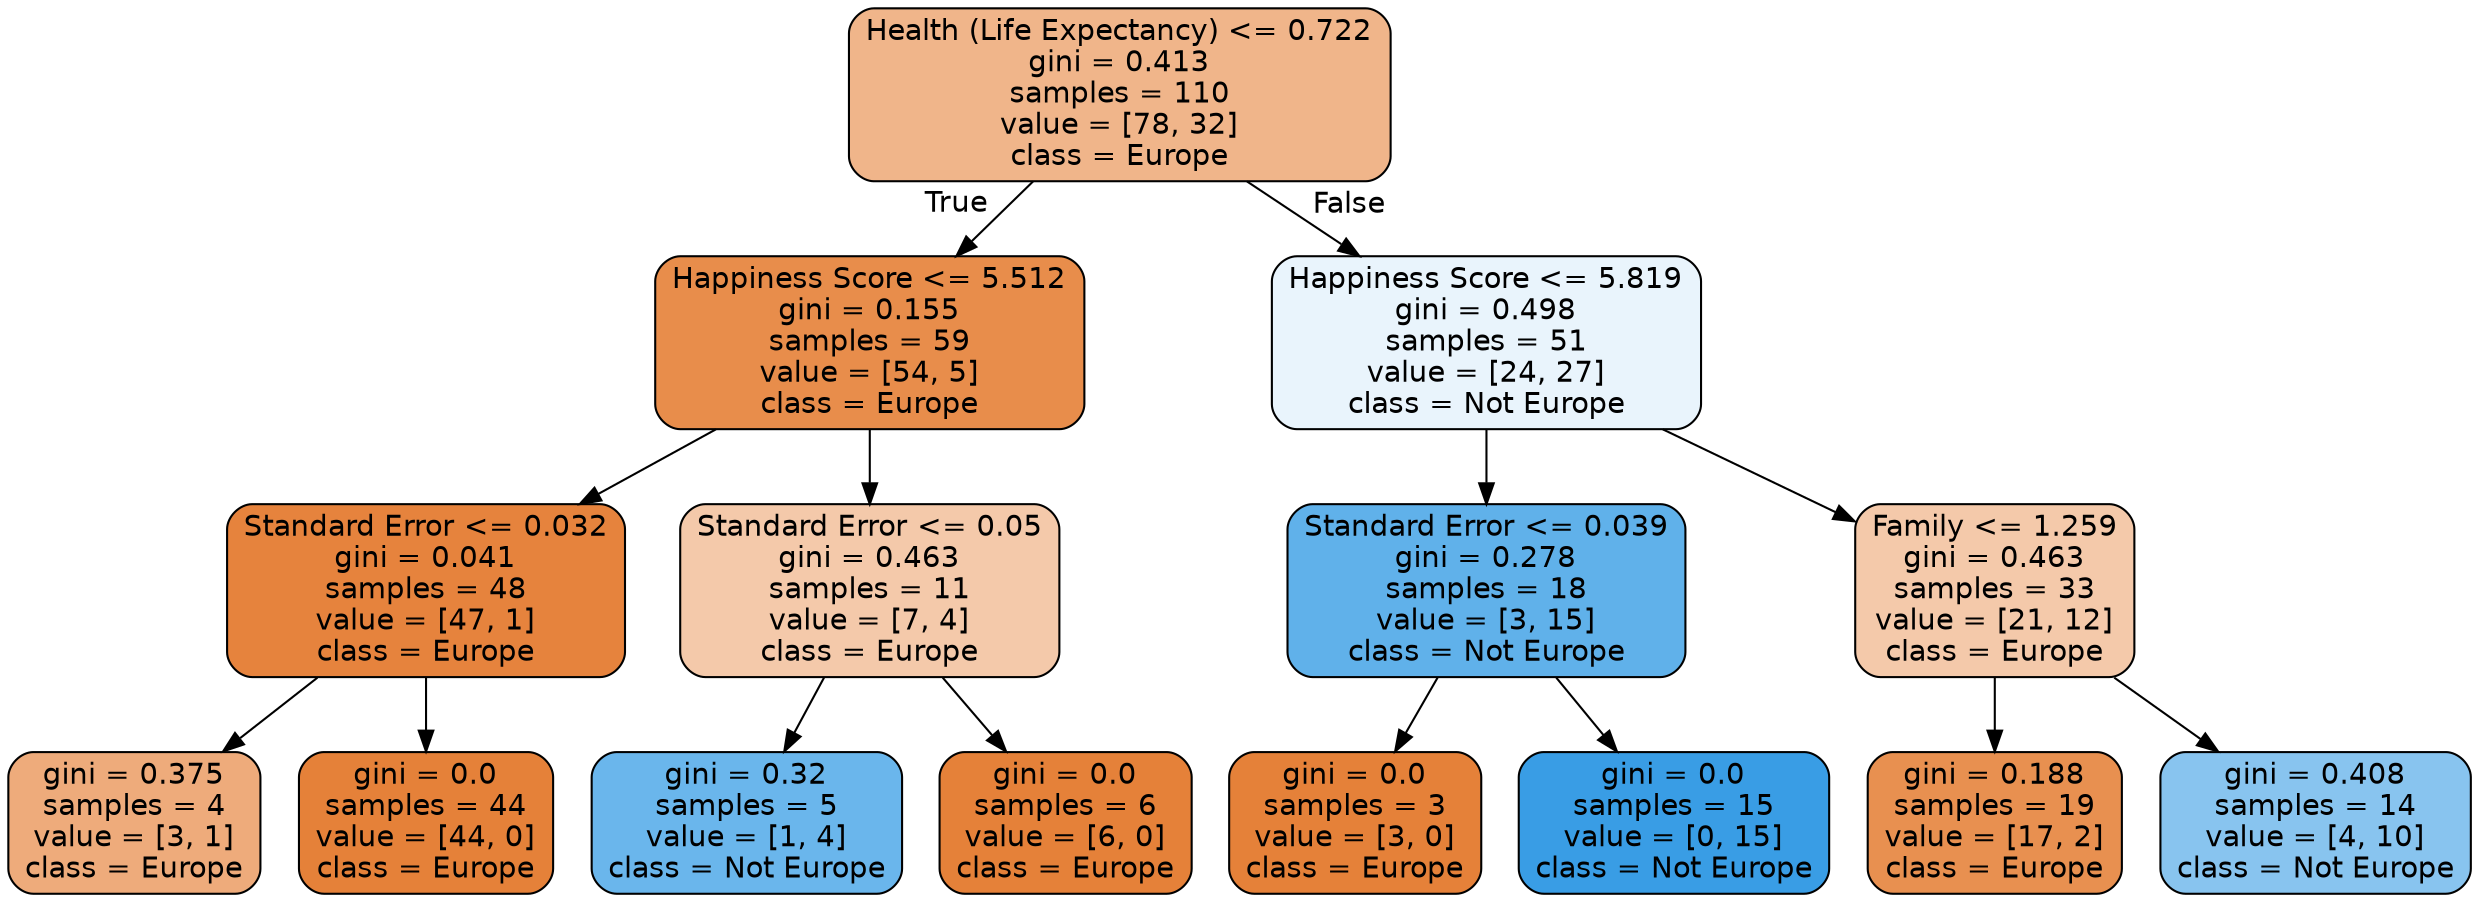 digraph Tree {
node [shape=box, style="filled, rounded", color="black", fontname=helvetica] ;
edge [fontname=helvetica] ;
0 [label="Health (Life Expectancy) <= 0.722\ngini = 0.413\nsamples = 110\nvalue = [78, 32]\nclass = Europe", fillcolor="#e5813996"] ;
1 [label="Happiness Score <= 5.512\ngini = 0.155\nsamples = 59\nvalue = [54, 5]\nclass = Europe", fillcolor="#e58139e7"] ;
0 -> 1 [labeldistance=2.5, labelangle=45, headlabel="True"] ;
2 [label="Standard Error <= 0.032\ngini = 0.041\nsamples = 48\nvalue = [47, 1]\nclass = Europe", fillcolor="#e58139fa"] ;
1 -> 2 ;
3 [label="gini = 0.375\nsamples = 4\nvalue = [3, 1]\nclass = Europe", fillcolor="#e58139aa"] ;
2 -> 3 ;
4 [label="gini = 0.0\nsamples = 44\nvalue = [44, 0]\nclass = Europe", fillcolor="#e58139ff"] ;
2 -> 4 ;
5 [label="Standard Error <= 0.05\ngini = 0.463\nsamples = 11\nvalue = [7, 4]\nclass = Europe", fillcolor="#e581396d"] ;
1 -> 5 ;
6 [label="gini = 0.32\nsamples = 5\nvalue = [1, 4]\nclass = Not Europe", fillcolor="#399de5bf"] ;
5 -> 6 ;
7 [label="gini = 0.0\nsamples = 6\nvalue = [6, 0]\nclass = Europe", fillcolor="#e58139ff"] ;
5 -> 7 ;
8 [label="Happiness Score <= 5.819\ngini = 0.498\nsamples = 51\nvalue = [24, 27]\nclass = Not Europe", fillcolor="#399de51c"] ;
0 -> 8 [labeldistance=2.5, labelangle=-45, headlabel="False"] ;
9 [label="Standard Error <= 0.039\ngini = 0.278\nsamples = 18\nvalue = [3, 15]\nclass = Not Europe", fillcolor="#399de5cc"] ;
8 -> 9 ;
10 [label="gini = 0.0\nsamples = 3\nvalue = [3, 0]\nclass = Europe", fillcolor="#e58139ff"] ;
9 -> 10 ;
11 [label="gini = 0.0\nsamples = 15\nvalue = [0, 15]\nclass = Not Europe", fillcolor="#399de5ff"] ;
9 -> 11 ;
12 [label="Family <= 1.259\ngini = 0.463\nsamples = 33\nvalue = [21, 12]\nclass = Europe", fillcolor="#e581396d"] ;
8 -> 12 ;
13 [label="gini = 0.188\nsamples = 19\nvalue = [17, 2]\nclass = Europe", fillcolor="#e58139e1"] ;
12 -> 13 ;
14 [label="gini = 0.408\nsamples = 14\nvalue = [4, 10]\nclass = Not Europe", fillcolor="#399de599"] ;
12 -> 14 ;
}